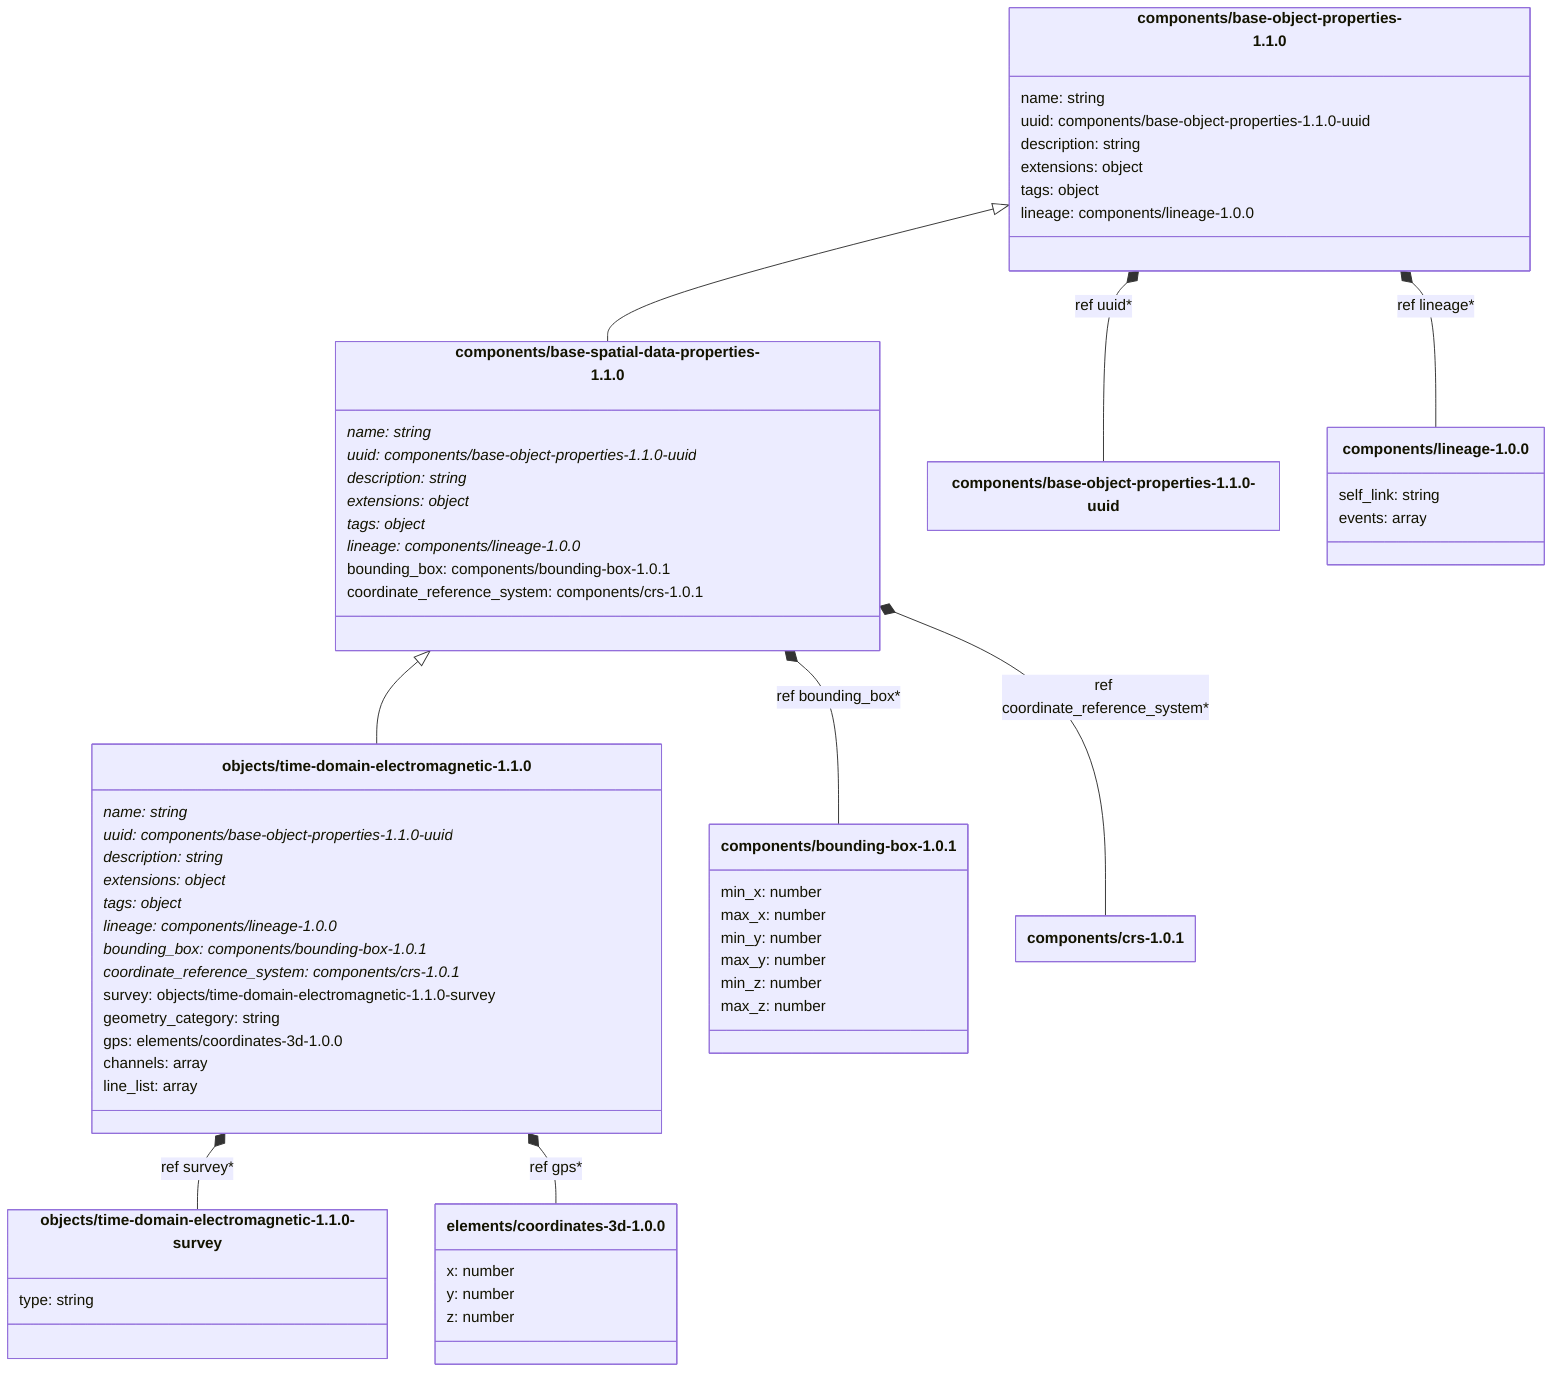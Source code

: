 ---
config:
    class:
        hideEmptyMembersBox: true
---

classDiagram
    class `components/base-object-properties-1.1.0`:::schemaComponent {
        name: string
        uuid: components/base-object-properties-1.1.0-uuid
        description: string
        extensions: object
        tags: object
        lineage: components/lineage-1.0.0
    }
    class `components/base-spatial-data-properties-1.1.0`:::schemaComponent {
        name: string*
        uuid: components/base-object-properties-1.1.0-uuid*
        description: string*
        extensions: object*
        tags: object*
        lineage: components/lineage-1.0.0*
        bounding_box: components/bounding-box-1.0.1
        coordinate_reference_system: components/crs-1.0.1
    }
    `components/base-object-properties-1.1.0` <|-- `components/base-spatial-data-properties-1.1.0`
    class `objects/time-domain-electromagnetic-1.1.0`:::schemaObject {
        name: string*
        uuid: components/base-object-properties-1.1.0-uuid*
        description: string*
        extensions: object*
        tags: object*
        lineage: components/lineage-1.0.0*
        bounding_box: components/bounding-box-1.0.1*
        coordinate_reference_system: components/crs-1.0.1*
        survey: objects/time-domain-electromagnetic-1.1.0-survey
        geometry_category: string
        gps: elements/coordinates-3d-1.0.0
        channels: array
        line_list: array
    }
    `components/base-spatial-data-properties-1.1.0` <|-- `objects/time-domain-electromagnetic-1.1.0`
    `components/base-object-properties-1.1.0` *-- `components/base-object-properties-1.1.0-uuid` : ref uuid*
    `components/base-object-properties-1.1.0` *-- `components/lineage-1.0.0` : ref lineage*
    `components/base-spatial-data-properties-1.1.0` *-- `components/bounding-box-1.0.1` : ref bounding_box*
    `components/base-spatial-data-properties-1.1.0` *-- `components/crs-1.0.1` : ref coordinate_reference_system*
    `objects/time-domain-electromagnetic-1.1.0` *-- `objects/time-domain-electromagnetic-1.1.0-survey` : ref survey*
    `objects/time-domain-electromagnetic-1.1.0` *-- `elements/coordinates-3d-1.0.0` : ref gps*
    class `components/crs-1.0.1`:::schemaComponent {
    }
    class `components/bounding-box-1.0.1`:::schemaComponent {
        min_x: number
        max_x: number
        min_y: number
        max_y: number
        min_z: number
        max_z: number
    }
    class `objects/time-domain-electromagnetic-1.1.0-survey`:::schemaImplicit {
        type: string
    }
    class `components/base-object-properties-1.1.0-uuid`:::schemaImplicit {
    }
    class `components/lineage-1.0.0`:::schemaComponent {
        self_link: string
        events: array
    }
    class `elements/coordinates-3d-1.0.0`:::schemaElement {
        x: number
        y: number
        z: number
    }